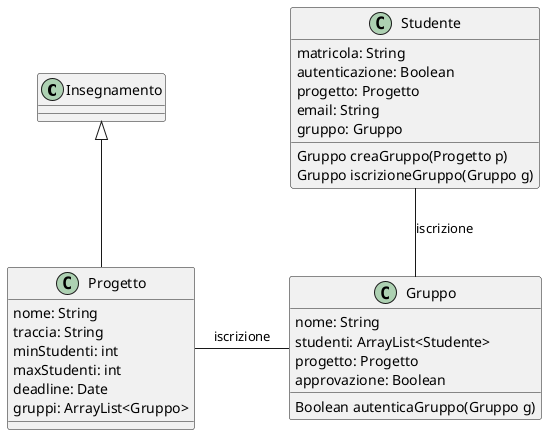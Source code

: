 @startuml "Projex-9000"

class Insegnamento

class Progetto extends Insegnamento{
    nome: String
    traccia: String
    minStudenti: int
    maxStudenti: int
    deadline: Date
    gruppi: ArrayList<Gruppo>
}

class Studente{
    matricola: String
    autenticazione: Boolean
    progetto: Progetto
    email: String
    gruppo: Gruppo

    Gruppo creaGruppo(Progetto p)
    Gruppo iscrizioneGruppo(Gruppo g)
}

class Gruppo{
    nome: String
    studenti: ArrayList<Studente>
    progetto: Progetto
    approvazione: Boolean

    Boolean autenticaGruppo(Gruppo g)
}

Studente -- Gruppo: iscrizione
Gruppo -left- Progetto: iscrizione
@enduml